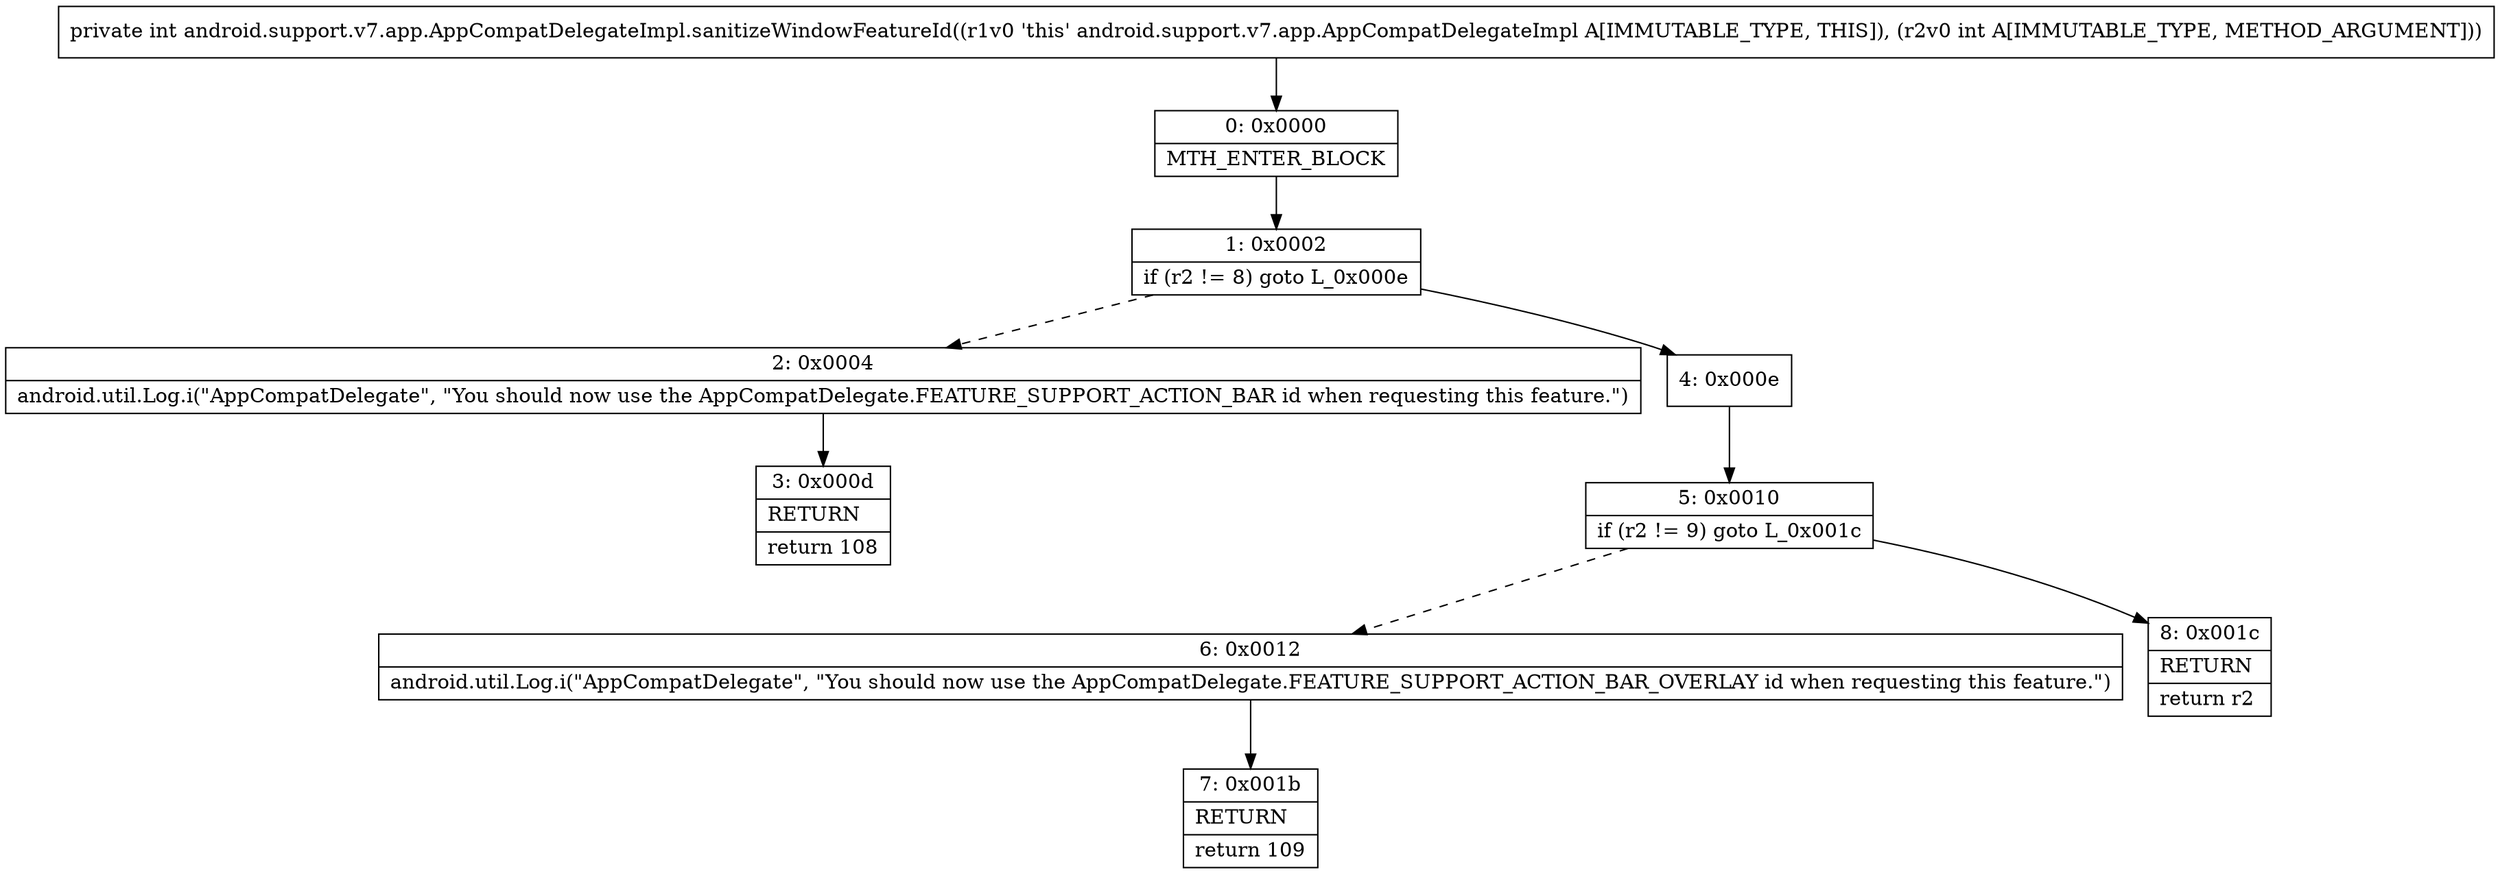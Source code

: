 digraph "CFG forandroid.support.v7.app.AppCompatDelegateImpl.sanitizeWindowFeatureId(I)I" {
Node_0 [shape=record,label="{0\:\ 0x0000|MTH_ENTER_BLOCK\l}"];
Node_1 [shape=record,label="{1\:\ 0x0002|if (r2 != 8) goto L_0x000e\l}"];
Node_2 [shape=record,label="{2\:\ 0x0004|android.util.Log.i(\"AppCompatDelegate\", \"You should now use the AppCompatDelegate.FEATURE_SUPPORT_ACTION_BAR id when requesting this feature.\")\l}"];
Node_3 [shape=record,label="{3\:\ 0x000d|RETURN\l|return 108\l}"];
Node_4 [shape=record,label="{4\:\ 0x000e}"];
Node_5 [shape=record,label="{5\:\ 0x0010|if (r2 != 9) goto L_0x001c\l}"];
Node_6 [shape=record,label="{6\:\ 0x0012|android.util.Log.i(\"AppCompatDelegate\", \"You should now use the AppCompatDelegate.FEATURE_SUPPORT_ACTION_BAR_OVERLAY id when requesting this feature.\")\l}"];
Node_7 [shape=record,label="{7\:\ 0x001b|RETURN\l|return 109\l}"];
Node_8 [shape=record,label="{8\:\ 0x001c|RETURN\l|return r2\l}"];
MethodNode[shape=record,label="{private int android.support.v7.app.AppCompatDelegateImpl.sanitizeWindowFeatureId((r1v0 'this' android.support.v7.app.AppCompatDelegateImpl A[IMMUTABLE_TYPE, THIS]), (r2v0 int A[IMMUTABLE_TYPE, METHOD_ARGUMENT])) }"];
MethodNode -> Node_0;
Node_0 -> Node_1;
Node_1 -> Node_2[style=dashed];
Node_1 -> Node_4;
Node_2 -> Node_3;
Node_4 -> Node_5;
Node_5 -> Node_6[style=dashed];
Node_5 -> Node_8;
Node_6 -> Node_7;
}

